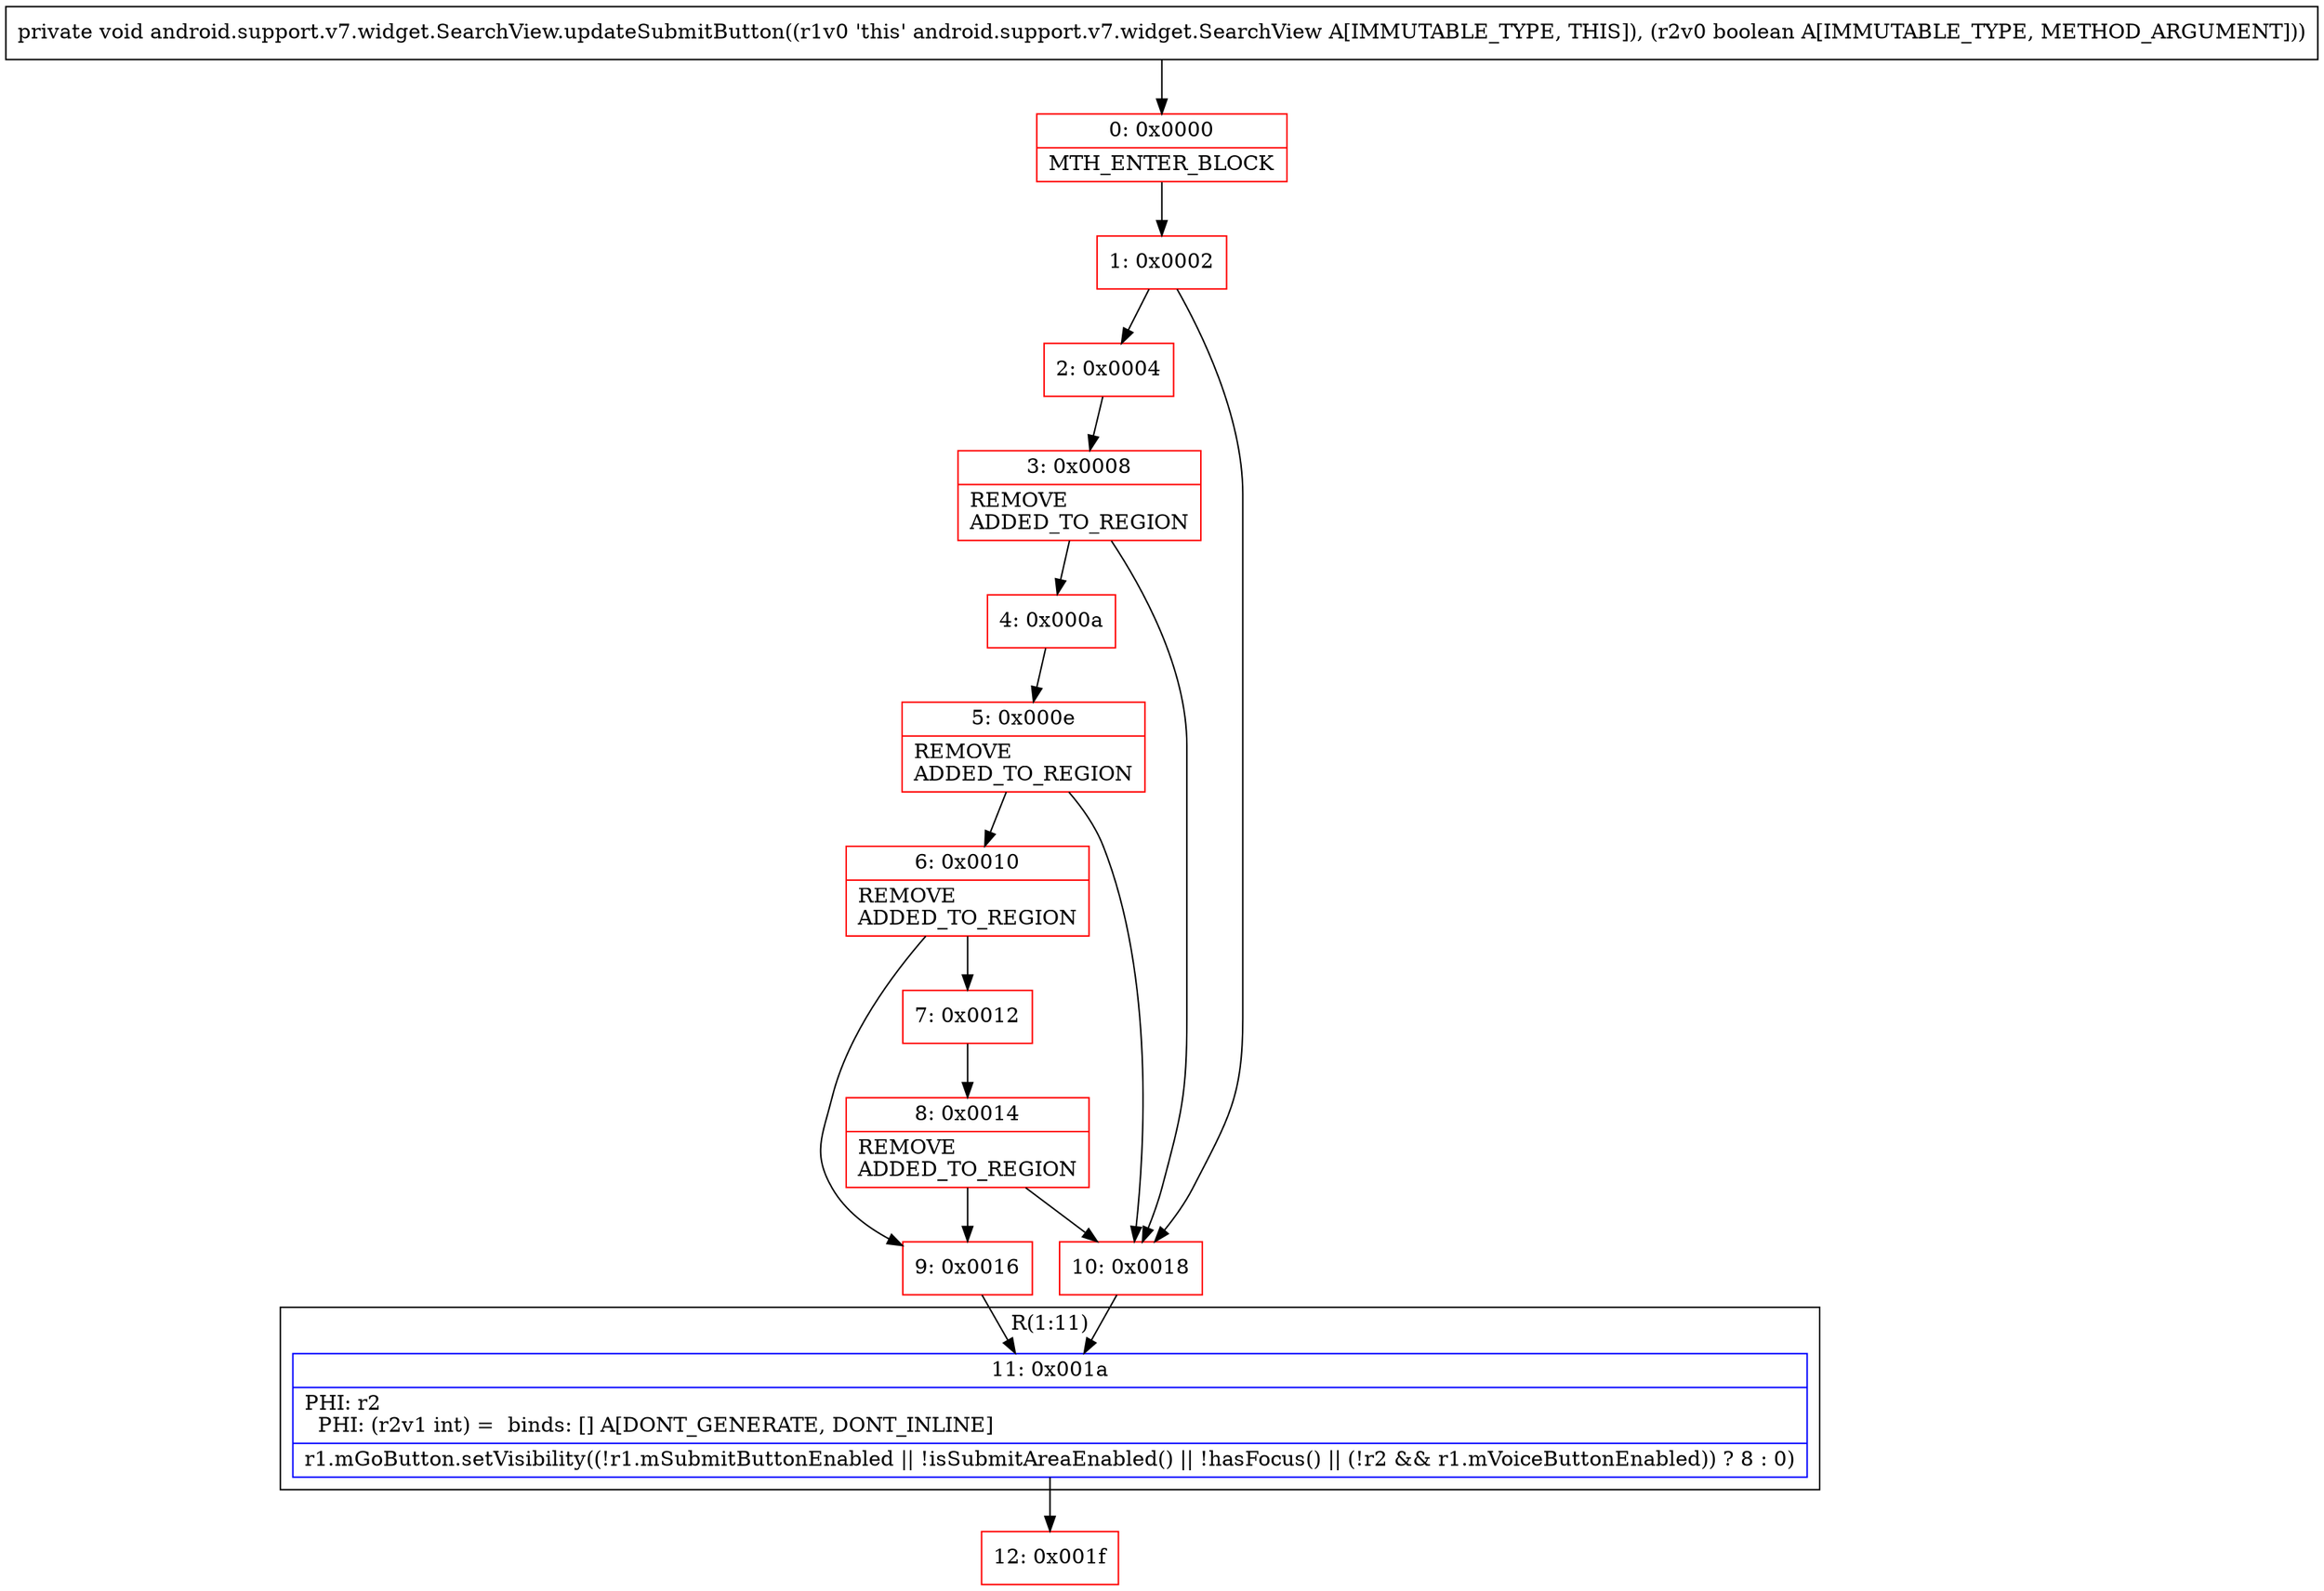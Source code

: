 digraph "CFG forandroid.support.v7.widget.SearchView.updateSubmitButton(Z)V" {
subgraph cluster_Region_2014898656 {
label = "R(1:11)";
node [shape=record,color=blue];
Node_11 [shape=record,label="{11\:\ 0x001a|PHI: r2 \l  PHI: (r2v1 int) =  binds: [] A[DONT_GENERATE, DONT_INLINE]\l|r1.mGoButton.setVisibility((!r1.mSubmitButtonEnabled \|\| !isSubmitAreaEnabled() \|\| !hasFocus() \|\| (!r2 && r1.mVoiceButtonEnabled)) ? 8 : 0)\l}"];
}
Node_0 [shape=record,color=red,label="{0\:\ 0x0000|MTH_ENTER_BLOCK\l}"];
Node_1 [shape=record,color=red,label="{1\:\ 0x0002}"];
Node_2 [shape=record,color=red,label="{2\:\ 0x0004}"];
Node_3 [shape=record,color=red,label="{3\:\ 0x0008|REMOVE\lADDED_TO_REGION\l}"];
Node_4 [shape=record,color=red,label="{4\:\ 0x000a}"];
Node_5 [shape=record,color=red,label="{5\:\ 0x000e|REMOVE\lADDED_TO_REGION\l}"];
Node_6 [shape=record,color=red,label="{6\:\ 0x0010|REMOVE\lADDED_TO_REGION\l}"];
Node_7 [shape=record,color=red,label="{7\:\ 0x0012}"];
Node_8 [shape=record,color=red,label="{8\:\ 0x0014|REMOVE\lADDED_TO_REGION\l}"];
Node_9 [shape=record,color=red,label="{9\:\ 0x0016}"];
Node_10 [shape=record,color=red,label="{10\:\ 0x0018}"];
Node_12 [shape=record,color=red,label="{12\:\ 0x001f}"];
MethodNode[shape=record,label="{private void android.support.v7.widget.SearchView.updateSubmitButton((r1v0 'this' android.support.v7.widget.SearchView A[IMMUTABLE_TYPE, THIS]), (r2v0 boolean A[IMMUTABLE_TYPE, METHOD_ARGUMENT])) }"];
MethodNode -> Node_0;
Node_11 -> Node_12;
Node_0 -> Node_1;
Node_1 -> Node_2;
Node_1 -> Node_10;
Node_2 -> Node_3;
Node_3 -> Node_4;
Node_3 -> Node_10;
Node_4 -> Node_5;
Node_5 -> Node_6;
Node_5 -> Node_10;
Node_6 -> Node_7;
Node_6 -> Node_9;
Node_7 -> Node_8;
Node_8 -> Node_9;
Node_8 -> Node_10;
Node_9 -> Node_11;
Node_10 -> Node_11;
}

